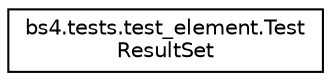digraph "Graphical Class Hierarchy"
{
 // LATEX_PDF_SIZE
  edge [fontname="Helvetica",fontsize="10",labelfontname="Helvetica",labelfontsize="10"];
  node [fontname="Helvetica",fontsize="10",shape=record];
  rankdir="LR";
  Node0 [label="bs4.tests.test_element.Test\lResultSet",height=0.2,width=0.4,color="black", fillcolor="white", style="filled",URL="$classbs4_1_1tests_1_1test__element_1_1TestResultSet.html",tooltip=" "];
}
